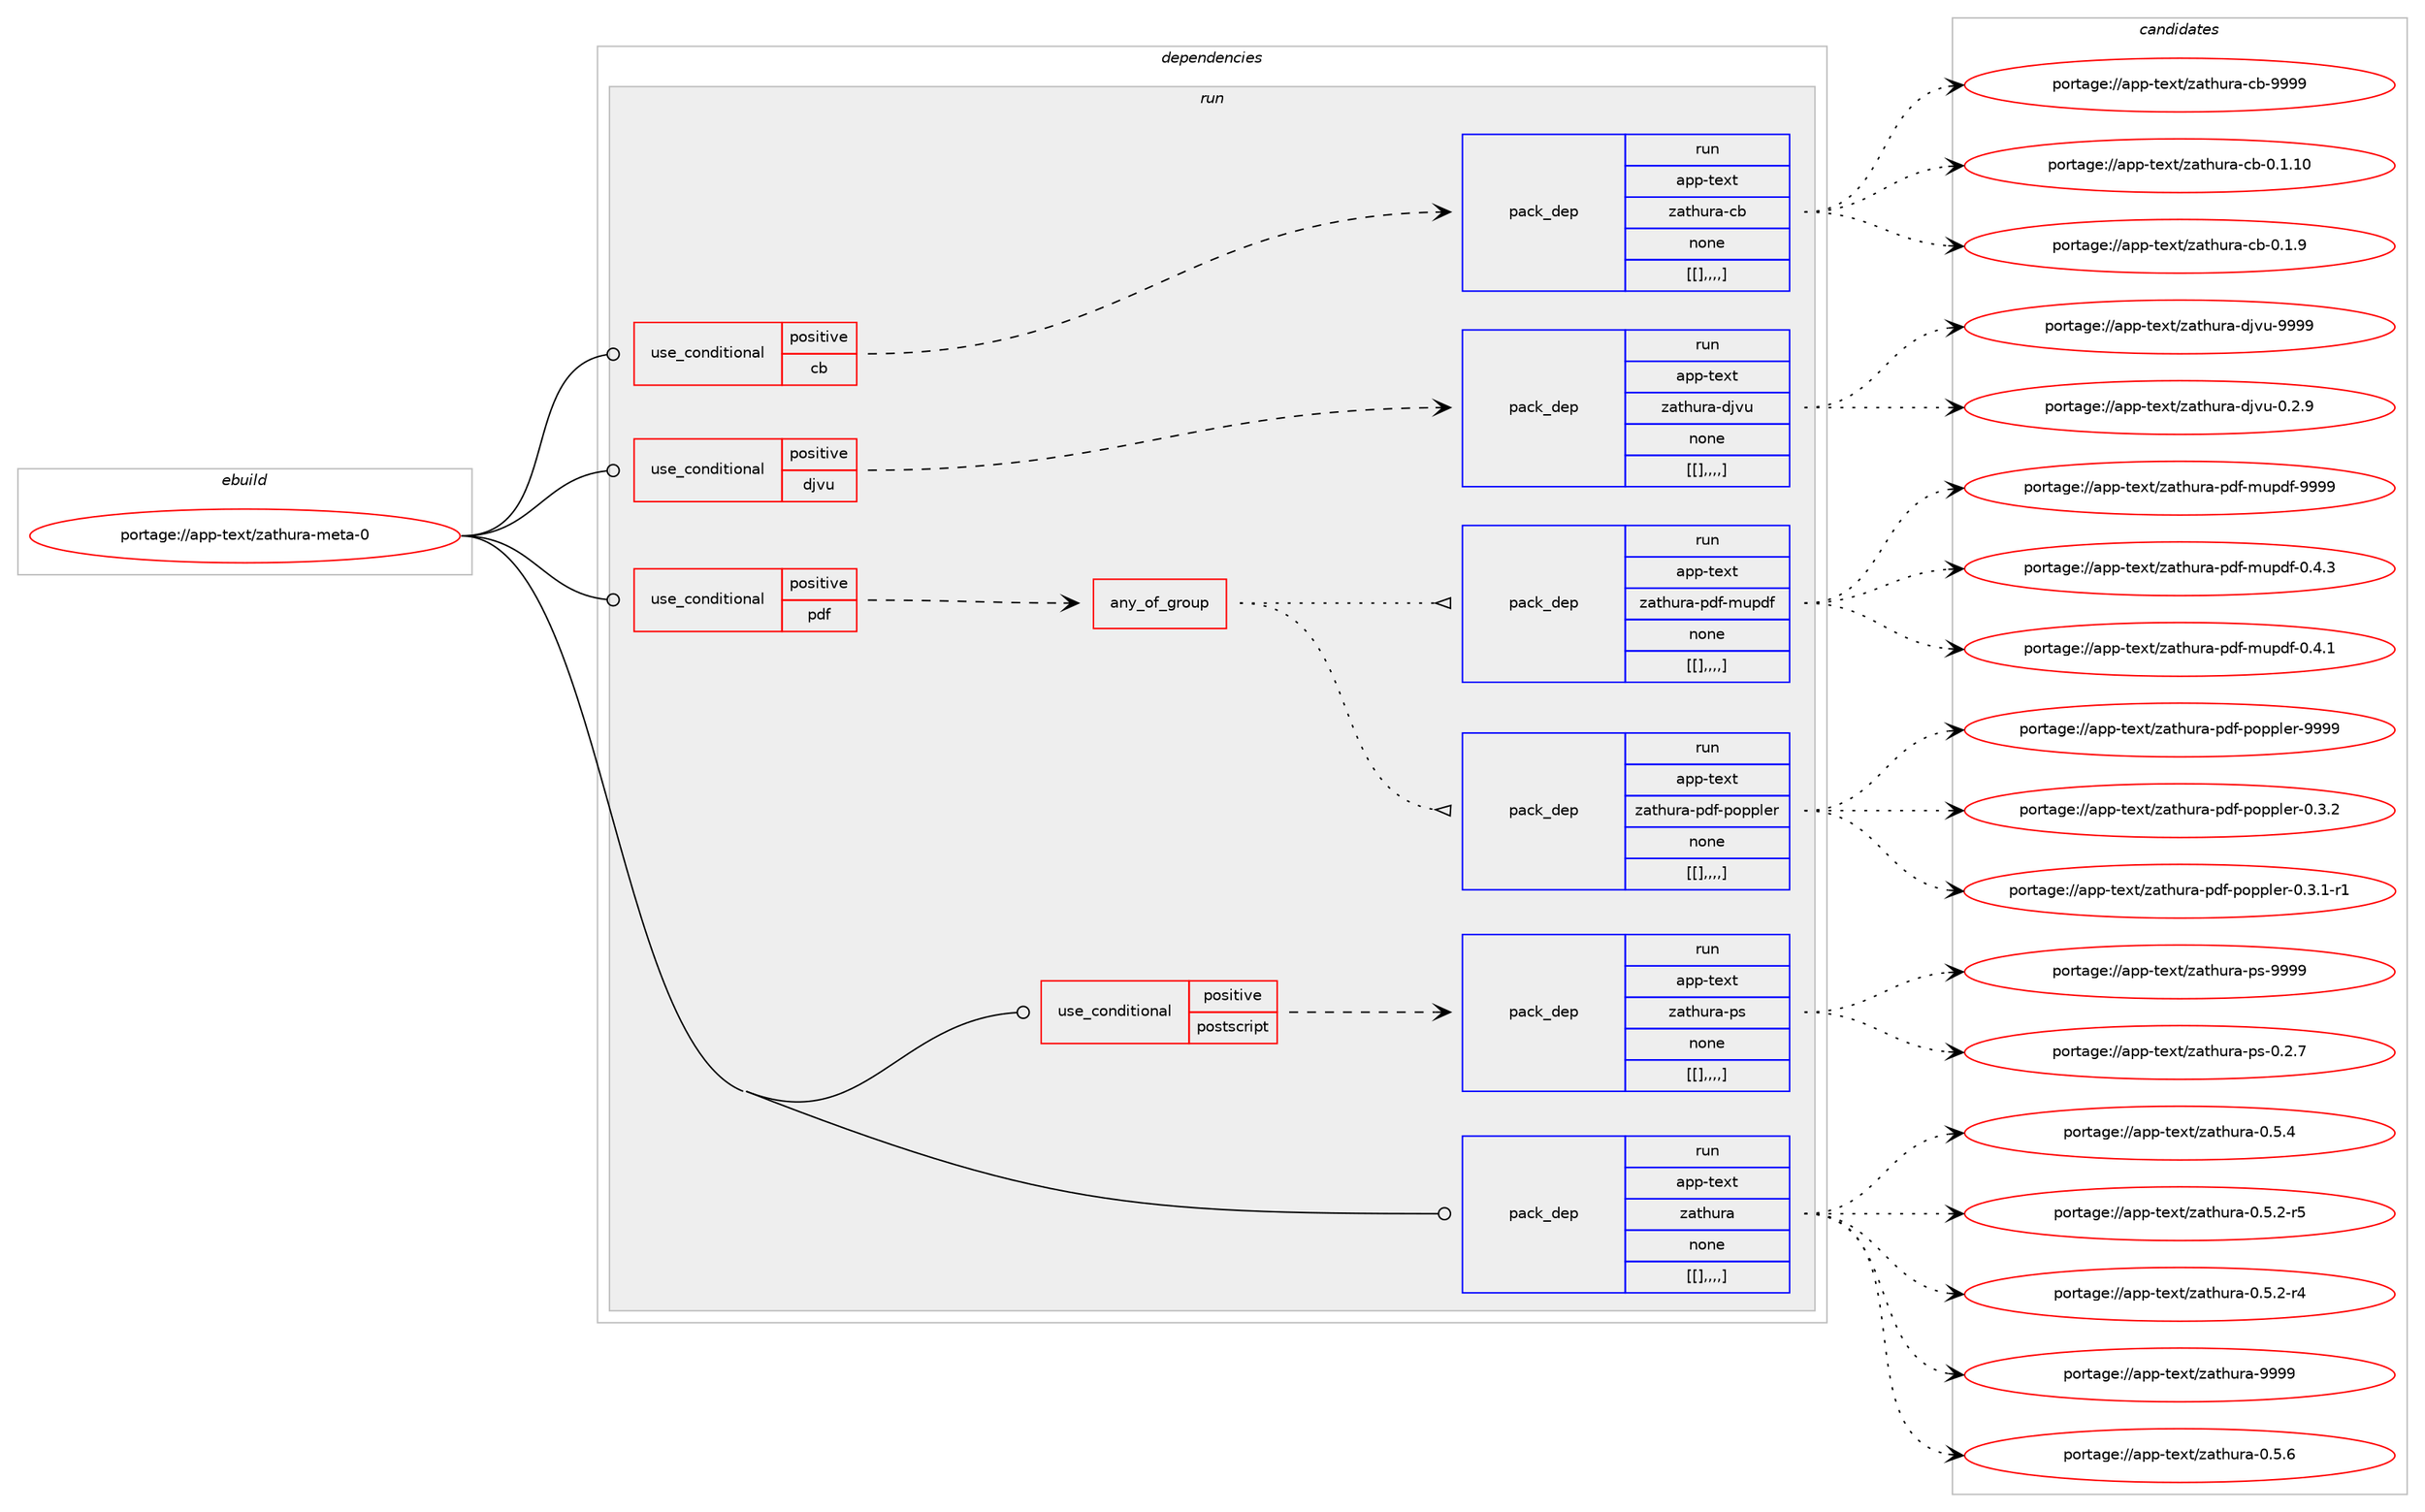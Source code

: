 digraph prolog {

# *************
# Graph options
# *************

newrank=true;
concentrate=true;
compound=true;
graph [rankdir=LR,fontname=Helvetica,fontsize=10,ranksep=1.5];#, ranksep=2.5, nodesep=0.2];
edge  [arrowhead=vee];
node  [fontname=Helvetica,fontsize=10];

# **********
# The ebuild
# **********

subgraph cluster_leftcol {
color=gray;
label=<<i>ebuild</i>>;
id [label="portage://app-text/zathura-meta-0", color=red, width=4, href="../app-text/zathura-meta-0.svg"];
}

# ****************
# The dependencies
# ****************

subgraph cluster_midcol {
color=gray;
label=<<i>dependencies</i>>;
subgraph cluster_compile {
fillcolor="#eeeeee";
style=filled;
label=<<i>compile</i>>;
}
subgraph cluster_compileandrun {
fillcolor="#eeeeee";
style=filled;
label=<<i>compile and run</i>>;
}
subgraph cluster_run {
fillcolor="#eeeeee";
style=filled;
label=<<i>run</i>>;
subgraph cond16439 {
dependency60819 [label=<<TABLE BORDER="0" CELLBORDER="1" CELLSPACING="0" CELLPADDING="4"><TR><TD ROWSPAN="3" CELLPADDING="10">use_conditional</TD></TR><TR><TD>positive</TD></TR><TR><TD>cb</TD></TR></TABLE>>, shape=none, color=red];
subgraph pack43861 {
dependency60820 [label=<<TABLE BORDER="0" CELLBORDER="1" CELLSPACING="0" CELLPADDING="4" WIDTH="220"><TR><TD ROWSPAN="6" CELLPADDING="30">pack_dep</TD></TR><TR><TD WIDTH="110">run</TD></TR><TR><TD>app-text</TD></TR><TR><TD>zathura-cb</TD></TR><TR><TD>none</TD></TR><TR><TD>[[],,,,]</TD></TR></TABLE>>, shape=none, color=blue];
}
dependency60819:e -> dependency60820:w [weight=20,style="dashed",arrowhead="vee"];
}
id:e -> dependency60819:w [weight=20,style="solid",arrowhead="odot"];
subgraph cond16440 {
dependency60821 [label=<<TABLE BORDER="0" CELLBORDER="1" CELLSPACING="0" CELLPADDING="4"><TR><TD ROWSPAN="3" CELLPADDING="10">use_conditional</TD></TR><TR><TD>positive</TD></TR><TR><TD>djvu</TD></TR></TABLE>>, shape=none, color=red];
subgraph pack43862 {
dependency60822 [label=<<TABLE BORDER="0" CELLBORDER="1" CELLSPACING="0" CELLPADDING="4" WIDTH="220"><TR><TD ROWSPAN="6" CELLPADDING="30">pack_dep</TD></TR><TR><TD WIDTH="110">run</TD></TR><TR><TD>app-text</TD></TR><TR><TD>zathura-djvu</TD></TR><TR><TD>none</TD></TR><TR><TD>[[],,,,]</TD></TR></TABLE>>, shape=none, color=blue];
}
dependency60821:e -> dependency60822:w [weight=20,style="dashed",arrowhead="vee"];
}
id:e -> dependency60821:w [weight=20,style="solid",arrowhead="odot"];
subgraph cond16441 {
dependency60823 [label=<<TABLE BORDER="0" CELLBORDER="1" CELLSPACING="0" CELLPADDING="4"><TR><TD ROWSPAN="3" CELLPADDING="10">use_conditional</TD></TR><TR><TD>positive</TD></TR><TR><TD>pdf</TD></TR></TABLE>>, shape=none, color=red];
subgraph any450 {
dependency60824 [label=<<TABLE BORDER="0" CELLBORDER="1" CELLSPACING="0" CELLPADDING="4"><TR><TD CELLPADDING="10">any_of_group</TD></TR></TABLE>>, shape=none, color=red];subgraph pack43863 {
dependency60825 [label=<<TABLE BORDER="0" CELLBORDER="1" CELLSPACING="0" CELLPADDING="4" WIDTH="220"><TR><TD ROWSPAN="6" CELLPADDING="30">pack_dep</TD></TR><TR><TD WIDTH="110">run</TD></TR><TR><TD>app-text</TD></TR><TR><TD>zathura-pdf-poppler</TD></TR><TR><TD>none</TD></TR><TR><TD>[[],,,,]</TD></TR></TABLE>>, shape=none, color=blue];
}
dependency60824:e -> dependency60825:w [weight=20,style="dotted",arrowhead="oinv"];
subgraph pack43864 {
dependency60826 [label=<<TABLE BORDER="0" CELLBORDER="1" CELLSPACING="0" CELLPADDING="4" WIDTH="220"><TR><TD ROWSPAN="6" CELLPADDING="30">pack_dep</TD></TR><TR><TD WIDTH="110">run</TD></TR><TR><TD>app-text</TD></TR><TR><TD>zathura-pdf-mupdf</TD></TR><TR><TD>none</TD></TR><TR><TD>[[],,,,]</TD></TR></TABLE>>, shape=none, color=blue];
}
dependency60824:e -> dependency60826:w [weight=20,style="dotted",arrowhead="oinv"];
}
dependency60823:e -> dependency60824:w [weight=20,style="dashed",arrowhead="vee"];
}
id:e -> dependency60823:w [weight=20,style="solid",arrowhead="odot"];
subgraph cond16442 {
dependency60827 [label=<<TABLE BORDER="0" CELLBORDER="1" CELLSPACING="0" CELLPADDING="4"><TR><TD ROWSPAN="3" CELLPADDING="10">use_conditional</TD></TR><TR><TD>positive</TD></TR><TR><TD>postscript</TD></TR></TABLE>>, shape=none, color=red];
subgraph pack43865 {
dependency60828 [label=<<TABLE BORDER="0" CELLBORDER="1" CELLSPACING="0" CELLPADDING="4" WIDTH="220"><TR><TD ROWSPAN="6" CELLPADDING="30">pack_dep</TD></TR><TR><TD WIDTH="110">run</TD></TR><TR><TD>app-text</TD></TR><TR><TD>zathura-ps</TD></TR><TR><TD>none</TD></TR><TR><TD>[[],,,,]</TD></TR></TABLE>>, shape=none, color=blue];
}
dependency60827:e -> dependency60828:w [weight=20,style="dashed",arrowhead="vee"];
}
id:e -> dependency60827:w [weight=20,style="solid",arrowhead="odot"];
subgraph pack43866 {
dependency60829 [label=<<TABLE BORDER="0" CELLBORDER="1" CELLSPACING="0" CELLPADDING="4" WIDTH="220"><TR><TD ROWSPAN="6" CELLPADDING="30">pack_dep</TD></TR><TR><TD WIDTH="110">run</TD></TR><TR><TD>app-text</TD></TR><TR><TD>zathura</TD></TR><TR><TD>none</TD></TR><TR><TD>[[],,,,]</TD></TR></TABLE>>, shape=none, color=blue];
}
id:e -> dependency60829:w [weight=20,style="solid",arrowhead="odot"];
}
}

# **************
# The candidates
# **************

subgraph cluster_choices {
rank=same;
color=gray;
label=<<i>candidates</i>>;

subgraph choice43861 {
color=black;
nodesep=1;
choice97112112451161011201164712297116104117114974599984557575757 [label="portage://app-text/zathura-cb-9999", color=red, width=4,href="../app-text/zathura-cb-9999.svg"];
choice971121124511610112011647122971161041171149745999845484649464948 [label="portage://app-text/zathura-cb-0.1.10", color=red, width=4,href="../app-text/zathura-cb-0.1.10.svg"];
choice9711211245116101120116471229711610411711497459998454846494657 [label="portage://app-text/zathura-cb-0.1.9", color=red, width=4,href="../app-text/zathura-cb-0.1.9.svg"];
dependency60820:e -> choice97112112451161011201164712297116104117114974599984557575757:w [style=dotted,weight="100"];
dependency60820:e -> choice971121124511610112011647122971161041171149745999845484649464948:w [style=dotted,weight="100"];
dependency60820:e -> choice9711211245116101120116471229711610411711497459998454846494657:w [style=dotted,weight="100"];
}
subgraph choice43862 {
color=black;
nodesep=1;
choice9711211245116101120116471229711610411711497451001061181174557575757 [label="portage://app-text/zathura-djvu-9999", color=red, width=4,href="../app-text/zathura-djvu-9999.svg"];
choice971121124511610112011647122971161041171149745100106118117454846504657 [label="portage://app-text/zathura-djvu-0.2.9", color=red, width=4,href="../app-text/zathura-djvu-0.2.9.svg"];
dependency60822:e -> choice9711211245116101120116471229711610411711497451001061181174557575757:w [style=dotted,weight="100"];
dependency60822:e -> choice971121124511610112011647122971161041171149745100106118117454846504657:w [style=dotted,weight="100"];
}
subgraph choice43863 {
color=black;
nodesep=1;
choice971121124511610112011647122971161041171149745112100102451121111121121081011144557575757 [label="portage://app-text/zathura-pdf-poppler-9999", color=red, width=4,href="../app-text/zathura-pdf-poppler-9999.svg"];
choice97112112451161011201164712297116104117114974511210010245112111112112108101114454846514650 [label="portage://app-text/zathura-pdf-poppler-0.3.2", color=red, width=4,href="../app-text/zathura-pdf-poppler-0.3.2.svg"];
choice971121124511610112011647122971161041171149745112100102451121111121121081011144548465146494511449 [label="portage://app-text/zathura-pdf-poppler-0.3.1-r1", color=red, width=4,href="../app-text/zathura-pdf-poppler-0.3.1-r1.svg"];
dependency60825:e -> choice971121124511610112011647122971161041171149745112100102451121111121121081011144557575757:w [style=dotted,weight="100"];
dependency60825:e -> choice97112112451161011201164712297116104117114974511210010245112111112112108101114454846514650:w [style=dotted,weight="100"];
dependency60825:e -> choice971121124511610112011647122971161041171149745112100102451121111121121081011144548465146494511449:w [style=dotted,weight="100"];
}
subgraph choice43864 {
color=black;
nodesep=1;
choice971121124511610112011647122971161041171149745112100102451091171121001024557575757 [label="portage://app-text/zathura-pdf-mupdf-9999", color=red, width=4,href="../app-text/zathura-pdf-mupdf-9999.svg"];
choice97112112451161011201164712297116104117114974511210010245109117112100102454846524651 [label="portage://app-text/zathura-pdf-mupdf-0.4.3", color=red, width=4,href="../app-text/zathura-pdf-mupdf-0.4.3.svg"];
choice97112112451161011201164712297116104117114974511210010245109117112100102454846524649 [label="portage://app-text/zathura-pdf-mupdf-0.4.1", color=red, width=4,href="../app-text/zathura-pdf-mupdf-0.4.1.svg"];
dependency60826:e -> choice971121124511610112011647122971161041171149745112100102451091171121001024557575757:w [style=dotted,weight="100"];
dependency60826:e -> choice97112112451161011201164712297116104117114974511210010245109117112100102454846524651:w [style=dotted,weight="100"];
dependency60826:e -> choice97112112451161011201164712297116104117114974511210010245109117112100102454846524649:w [style=dotted,weight="100"];
}
subgraph choice43865 {
color=black;
nodesep=1;
choice9711211245116101120116471229711610411711497451121154557575757 [label="portage://app-text/zathura-ps-9999", color=red, width=4,href="../app-text/zathura-ps-9999.svg"];
choice971121124511610112011647122971161041171149745112115454846504655 [label="portage://app-text/zathura-ps-0.2.7", color=red, width=4,href="../app-text/zathura-ps-0.2.7.svg"];
dependency60828:e -> choice9711211245116101120116471229711610411711497451121154557575757:w [style=dotted,weight="100"];
dependency60828:e -> choice971121124511610112011647122971161041171149745112115454846504655:w [style=dotted,weight="100"];
}
subgraph choice43866 {
color=black;
nodesep=1;
choice97112112451161011201164712297116104117114974557575757 [label="portage://app-text/zathura-9999", color=red, width=4,href="../app-text/zathura-9999.svg"];
choice9711211245116101120116471229711610411711497454846534654 [label="portage://app-text/zathura-0.5.6", color=red, width=4,href="../app-text/zathura-0.5.6.svg"];
choice9711211245116101120116471229711610411711497454846534652 [label="portage://app-text/zathura-0.5.4", color=red, width=4,href="../app-text/zathura-0.5.4.svg"];
choice97112112451161011201164712297116104117114974548465346504511453 [label="portage://app-text/zathura-0.5.2-r5", color=red, width=4,href="../app-text/zathura-0.5.2-r5.svg"];
choice97112112451161011201164712297116104117114974548465346504511452 [label="portage://app-text/zathura-0.5.2-r4", color=red, width=4,href="../app-text/zathura-0.5.2-r4.svg"];
dependency60829:e -> choice97112112451161011201164712297116104117114974557575757:w [style=dotted,weight="100"];
dependency60829:e -> choice9711211245116101120116471229711610411711497454846534654:w [style=dotted,weight="100"];
dependency60829:e -> choice9711211245116101120116471229711610411711497454846534652:w [style=dotted,weight="100"];
dependency60829:e -> choice97112112451161011201164712297116104117114974548465346504511453:w [style=dotted,weight="100"];
dependency60829:e -> choice97112112451161011201164712297116104117114974548465346504511452:w [style=dotted,weight="100"];
}
}

}
